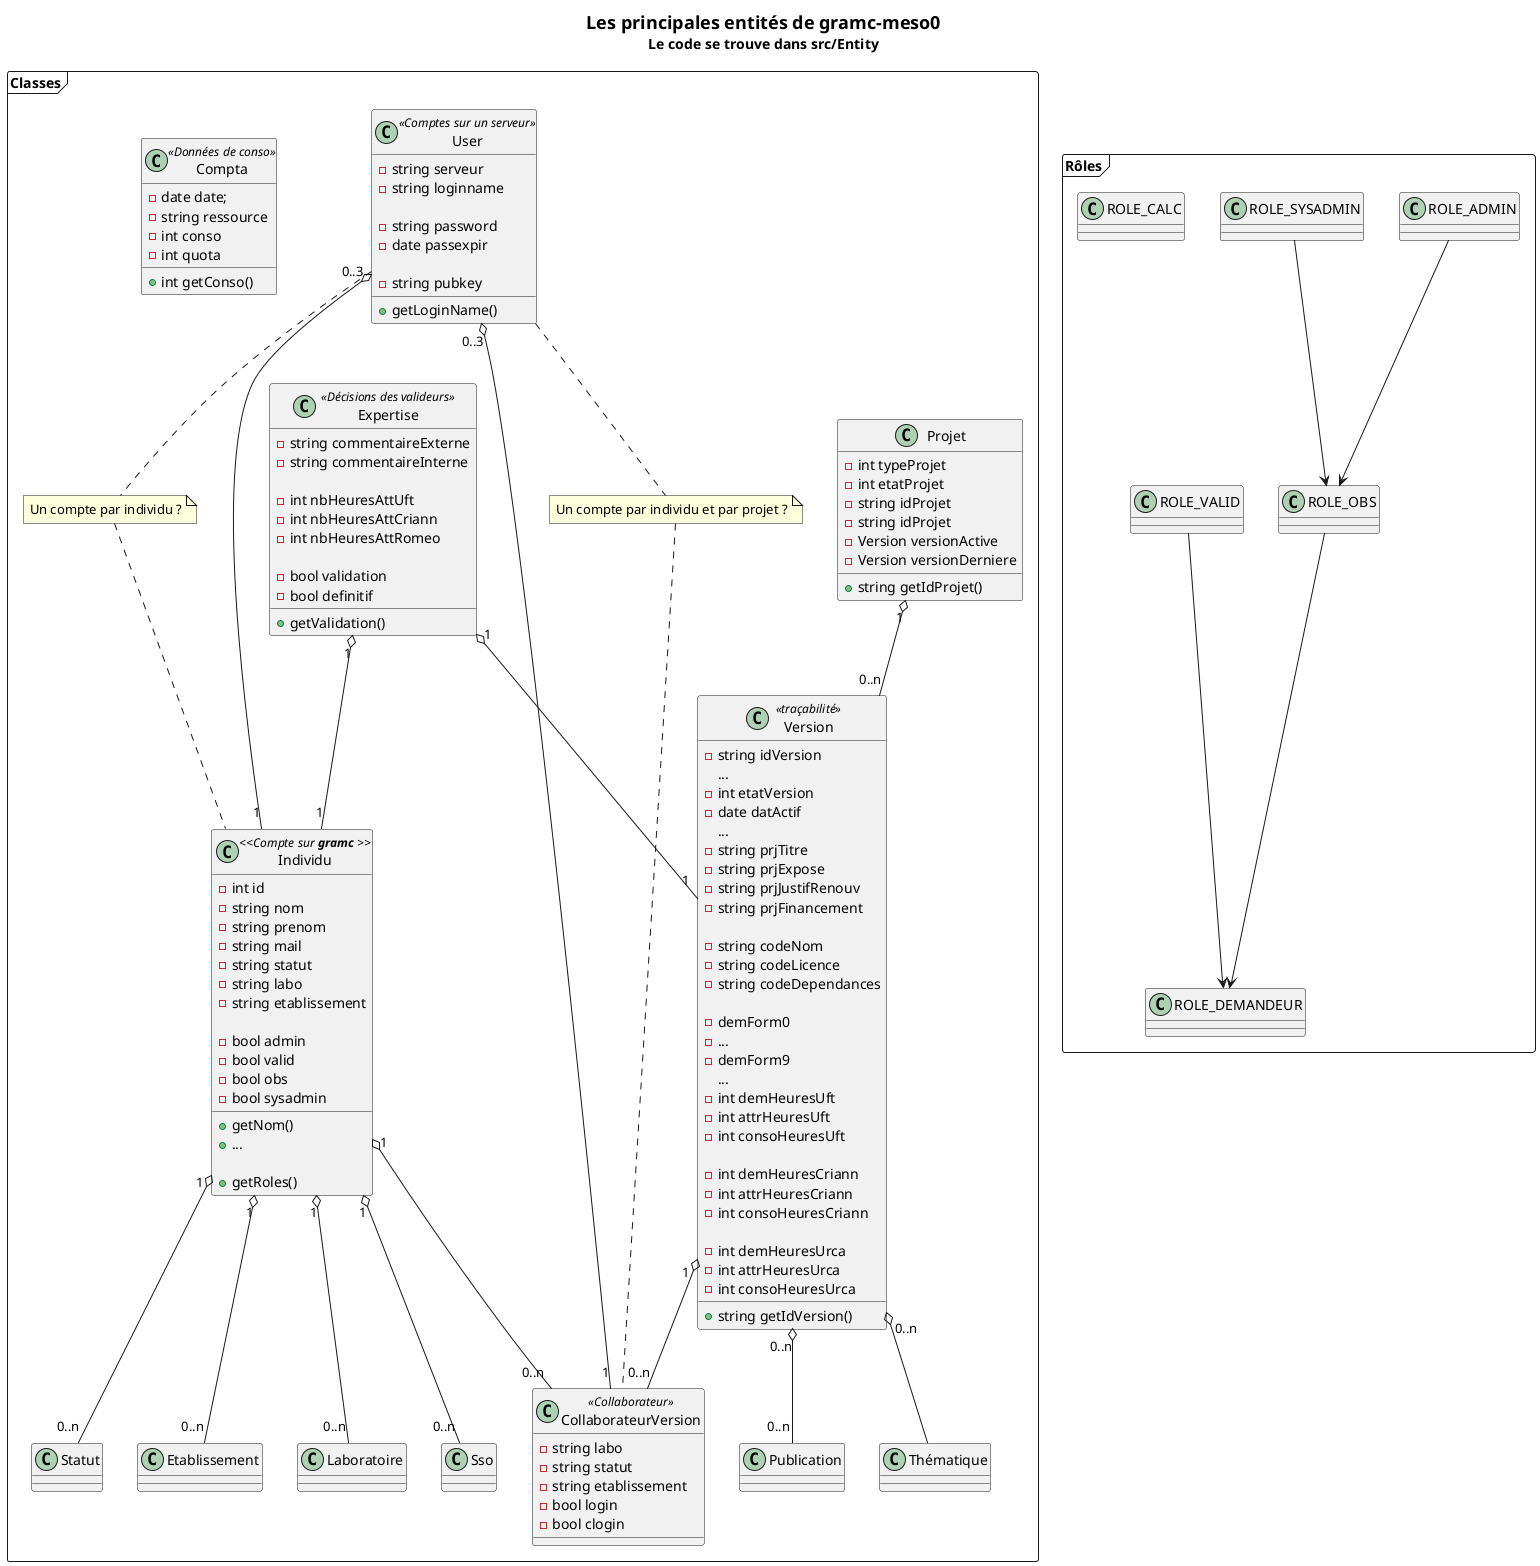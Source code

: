 @startuml

title =Les principales entités de gramc-meso0\nLe code se trouve dans src/Entity

package Classes <<Frame>> {
    class Projet {
        - int typeProjet
        - int etatProjet
        - string idProjet
        - string idProjet
        - Version versionActive
        - Version versionDerniere
        + string getIdProjet()
    }
    
    class Version <<traçabilité>> {
        - string idVersion
        ...
        - int etatVersion
        - date datActif
        ...
        - string prjTitre
        - string prjExpose
        - string prjJustifRenouv
        - string prjFinancement
        
        - string codeNom
        - string codeLicence
        - string codeDependances

        - demForm0
        - ...
        - demForm9
        ...
        - int demHeuresUft
        - int attrHeuresUft
        - int consoHeuresUft
    
        - int demHeuresCriann
        - int attrHeuresCriann
        - int consoHeuresCriann
    
        - int demHeuresUrca
        - int attrHeuresUrca
        - int consoHeuresUrca

        + string getIdVersion()
    }
    
    class Individu <<Compte sur <b>gramc</b> >>{
        - int id
        - string nom
        - string prenom
        - string mail
        - string statut
        - string labo
        - string etablissement
        
        - bool admin
        - bool valid
        - bool obs
        - bool sysadmin
        
        + getNom()
        + {method} ...
    
        + getRoles()
    }
    
    class CollaborateurVersion <<Collaborateur>>{
        - string labo
        - string statut
        - string etablissement
        - bool login
        - bool clogin
    }
    
    class Expertise <<Décisions des valideurs>> {
        - string commentaireExterne
        - string commentaireInterne
        
        - int nbHeuresAttUft
        - int nbHeuresAttCriann
        - int nbHeuresAttRomeo
        
        - bool validation
        - bool definitif
        + getValidation()
    }
    
    together {
        class Statut
        class Laboratoire
        class Etablissement
    }
    Projet  "1" o-- "0..n" Version
    Individu "1" o-- "0..n" CollaborateurVersion
    Individu "1" o-- "0..n" Sso
    Individu "1" o-- "0..n" Laboratoire
    Individu "1" o-- "0..n" Statut
    Individu "1" o-- "0..n" Etablissement
    Version "1" o-- "0..n" CollaborateurVersion
    Version "0..n" o-- Thématique
    Version "0..n" o-- "0..n" Publication
    Expertise "1" o-- "1" Individu
    Expertise "1" o-- "1" Version
    
    User "0..3" o-- "1" CollaborateurVersion
    User "0..3" o-- "1" Individu
    
    note "Un compte par individu ?" as N2
    User .. N2
    N2 .. Individu
    
    note "Un compte par individu et par projet ?" as N3
    User .. N3
    N3 .. CollaborateurVersion
    
    class User <<Comptes sur un serveur>> {
        - string serveur
        - string loginname
        
        - string password
        - date passexpir
    
        - string pubkey
        + getLoginName()
    }
    
    class Compta <<Données de conso>>{
        - date date;
        - string ressource
        - int conso
        - int quota
        + int getConso()
    }

    ' Supprimé pour alléger la figure
    'class Invitation <<Avoir la bonne @ mail>> {
    '   - string clef
    '   - string creationStamp
    '   + string getClef()
    '}

    ' interface UserInterface
    ' Individu --|> UserInterface
    ' Individu "2" o-- "1" Invitation
    ' class Sso <<Fede Identité>>{
    '     - string eppn
    ' }
    
}

package Rôles <<Frame>> {
ROLE_OBS --> ROLE_DEMANDEUR
ROLE_ADMIN --> ROLE_OBS
ROLE_SYSADMIN --> ROLE_OBS
ROLE_VALID --> ROLE_DEMANDEUR
class ROLE_CALC
}
@enduml
